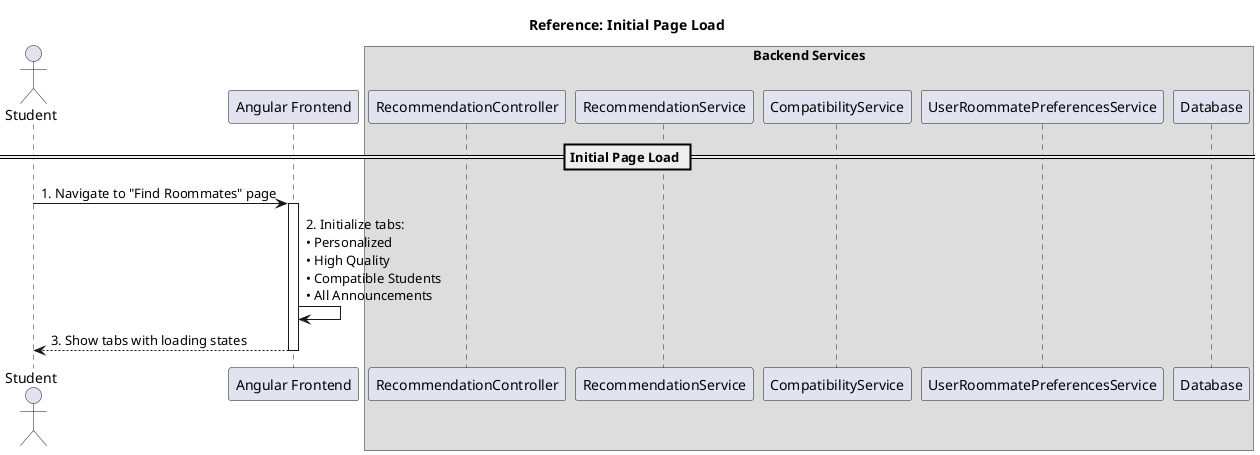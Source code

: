 @startuml
title "Reference: Initial Page Load"

!define STUDENT_COLOR #E3F2FD
!define BACKEND_COLOR #E8F5E9
!define ALGO_COLOR #FFF3E0

actor "Student" as Student
participant "Angular Frontend" as Frontend

box "Backend Services"
    participant "RecommendationController" as Controller
    participant "RecommendationService" as Service
    participant "CompatibilityService" as Compatibility
    participant "UserRoommatePreferencesService" as Preferences
    participant "Database" as DB
end box

== Initial Page Load ==

Student -> Frontend: 1. Navigate to "Find Roommates" page
activate Frontend

Frontend -> Frontend: 2. Initialize tabs:\n• Personalized\n• High Quality\n• Compatible Students\n• All Announcements

Frontend --> Student: 3. Show tabs with loading states
deactivate Frontend

@enduml 